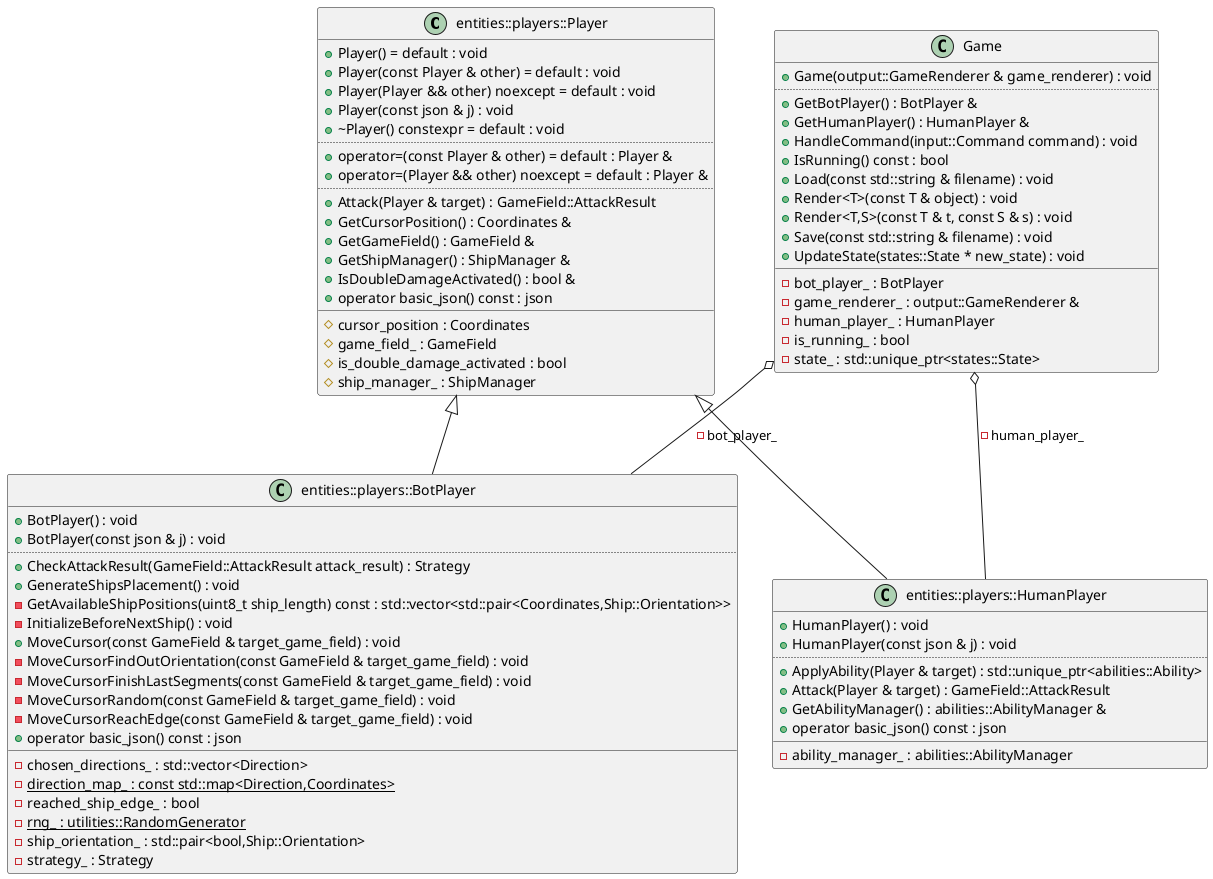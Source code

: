@startuml
class "entities::players::Player" as C_0008649833643707248413
class C_0008649833643707248413 {
+Player() = default : void
+Player(const Player & other) = default : void
+Player(Player && other) noexcept = default : void
+Player(const json & j) : void
+~Player() constexpr = default : void
..
+operator=(const Player & other) = default : Player &
+operator=(Player && other) noexcept = default : Player &
..
+Attack(Player & target) : GameField::AttackResult
+GetCursorPosition() : Coordinates &
+GetGameField() : GameField &
+GetShipManager() : ShipManager &
+IsDoubleDamageActivated() : bool &
+operator basic_json() const : json
__
#cursor_position : Coordinates
#game_field_ : GameField
#is_double_damage_activated : bool
#ship_manager_ : ShipManager
}
class "entities::players::BotPlayer" as C_0001723364980034919539
class C_0001723364980034919539 {
+BotPlayer() : void
+BotPlayer(const json & j) : void
..
+CheckAttackResult(GameField::AttackResult attack_result) : Strategy
+GenerateShipsPlacement() : void
-GetAvailableShipPositions(uint8_t ship_length) const : std::vector<std::pair<Coordinates,Ship::Orientation>>
-InitializeBeforeNextShip() : void
+MoveCursor(const GameField & target_game_field) : void
-MoveCursorFindOutOrientation(const GameField & target_game_field) : void
-MoveCursorFinishLastSegments(const GameField & target_game_field) : void
-MoveCursorRandom(const GameField & target_game_field) : void
-MoveCursorReachEdge(const GameField & target_game_field) : void
+operator basic_json() const : json
__
-chosen_directions_ : std::vector<Direction>
{static} -direction_map_ : const std::map<Direction,Coordinates>
-reached_ship_edge_ : bool
{static} -rng_ : utilities::RandomGenerator
-ship_orientation_ : std::pair<bool,Ship::Orientation>
-strategy_ : Strategy
}
class "entities::players::HumanPlayer" as C_0002707961049795840249
class C_0002707961049795840249 {
+HumanPlayer() : void
+HumanPlayer(const json & j) : void
..
+ApplyAbility(Player & target) : std::unique_ptr<abilities::Ability>
+Attack(Player & target) : GameField::AttackResult
+GetAbilityManager() : abilities::AbilityManager &
+operator basic_json() const : json
__
-ability_manager_ : abilities::AbilityManager
}
class "Game" as C_0017304172626563555845
class C_0017304172626563555845 {
+Game(output::GameRenderer & game_renderer) : void
..
+GetBotPlayer() : BotPlayer &
+GetHumanPlayer() : HumanPlayer &
+HandleCommand(input::Command command) : void
+IsRunning() const : bool
+Load(const std::string & filename) : void
+Render<T>(const T & object) : void
+Render<T,S>(const T & t, const S & s) : void
+Save(const std::string & filename) : void
+UpdateState(states::State * new_state) : void
__
-bot_player_ : BotPlayer
-game_renderer_ : output::GameRenderer &
-human_player_ : HumanPlayer
-is_running_ : bool
-state_ : std::unique_ptr<states::State>
}
C_0008649833643707248413 <|-- C_0001723364980034919539

C_0008649833643707248413 <|-- C_0002707961049795840249

C_0017304172626563555845 o-- C_0002707961049795840249 : -human_player_
C_0017304172626563555845 o-- C_0001723364980034919539 : -bot_player_

'Generated with clang-uml, version 972dbea
'LLVM version Ubuntu clang version 19.1.1 (1ubuntu1)
@enduml
